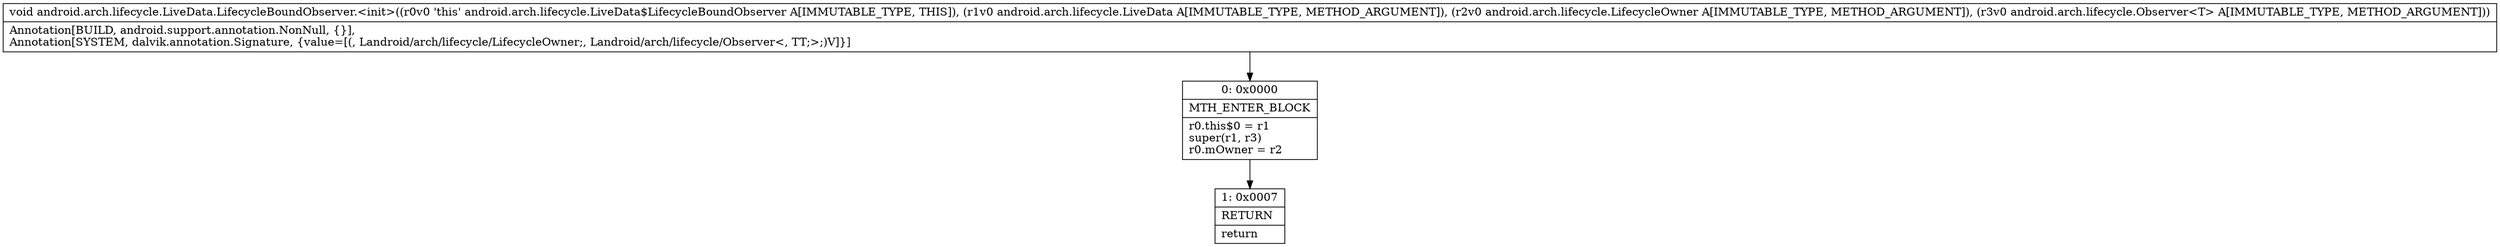 digraph "CFG forandroid.arch.lifecycle.LiveData.LifecycleBoundObserver.\<init\>(Landroid\/arch\/lifecycle\/LiveData;Landroid\/arch\/lifecycle\/LifecycleOwner;Landroid\/arch\/lifecycle\/Observer;)V" {
Node_0 [shape=record,label="{0\:\ 0x0000|MTH_ENTER_BLOCK\l|r0.this$0 = r1\lsuper(r1, r3)\lr0.mOwner = r2\l}"];
Node_1 [shape=record,label="{1\:\ 0x0007|RETURN\l|return\l}"];
MethodNode[shape=record,label="{void android.arch.lifecycle.LiveData.LifecycleBoundObserver.\<init\>((r0v0 'this' android.arch.lifecycle.LiveData$LifecycleBoundObserver A[IMMUTABLE_TYPE, THIS]), (r1v0 android.arch.lifecycle.LiveData A[IMMUTABLE_TYPE, METHOD_ARGUMENT]), (r2v0 android.arch.lifecycle.LifecycleOwner A[IMMUTABLE_TYPE, METHOD_ARGUMENT]), (r3v0 android.arch.lifecycle.Observer\<T\> A[IMMUTABLE_TYPE, METHOD_ARGUMENT]))  | Annotation[BUILD, android.support.annotation.NonNull, \{\}], \lAnnotation[SYSTEM, dalvik.annotation.Signature, \{value=[(, Landroid\/arch\/lifecycle\/LifecycleOwner;, Landroid\/arch\/lifecycle\/Observer\<, TT;\>;)V]\}]\l}"];
MethodNode -> Node_0;
Node_0 -> Node_1;
}

